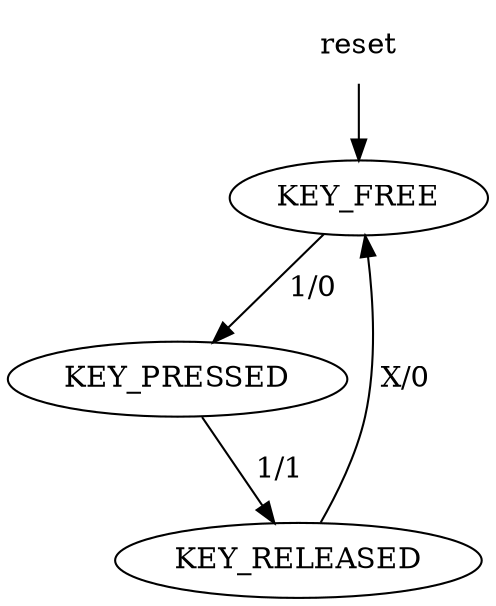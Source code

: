 digraph button {
node [shape = plaintext] reset;
node [shape = ellipse];
reset -> KEY_FREE;
KEY_FREE -> KEY_PRESSED [ label = " 1/0 " ];
KEY_PRESSED -> KEY_RELEASED [ label = " 1/1 " ];
KEY_RELEASED -> KEY_FREE [ label = " X/0" ];
}

